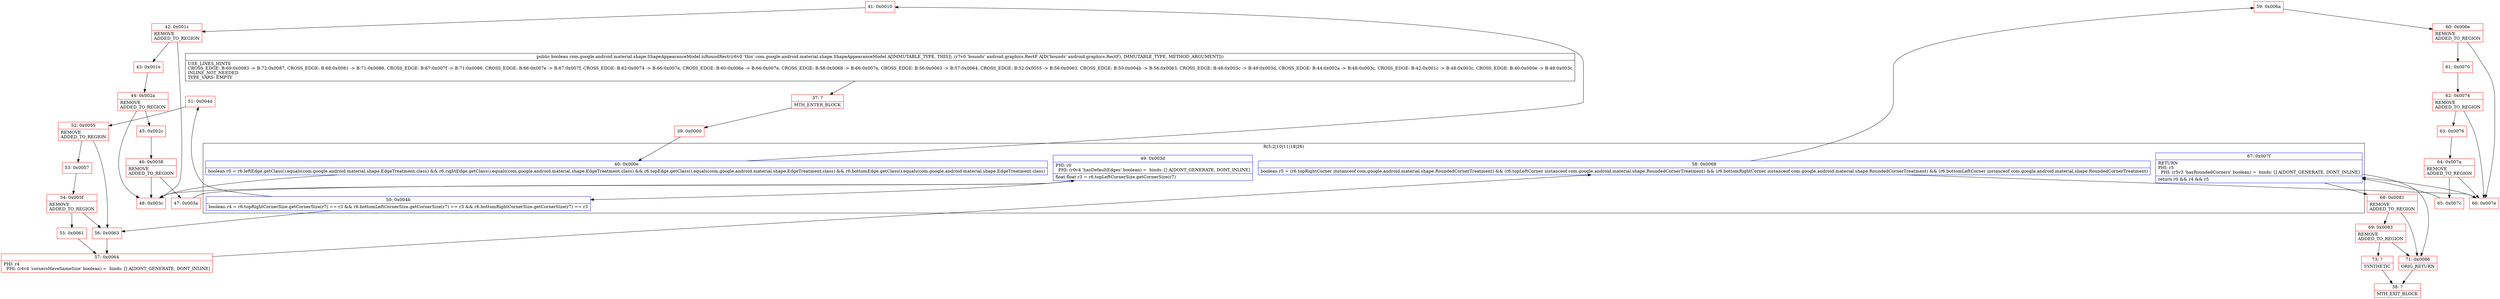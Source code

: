 digraph "CFG forcom.google.android.material.shape.ShapeAppearanceModel.isRoundRect(Landroid\/graphics\/RectF;)Z" {
subgraph cluster_Region_351260281 {
label = "R(5:2|10|11|18|26)";
node [shape=record,color=blue];
Node_40 [shape=record,label="{40\:\ 0x000e|boolean r0 = r6.leftEdge.getClass().equals(com.google.android.material.shape.EdgeTreatment.class) && r6.rightEdge.getClass().equals(com.google.android.material.shape.EdgeTreatment.class) && r6.topEdge.getClass().equals(com.google.android.material.shape.EdgeTreatment.class) && r6.bottomEdge.getClass().equals(com.google.android.material.shape.EdgeTreatment.class)\l}"];
Node_49 [shape=record,label="{49\:\ 0x003d|PHI: r0 \l  PHI: (r0v4 'hasDefaultEdges' boolean) =  binds: [] A[DONT_GENERATE, DONT_INLINE]\l|float float r3 = r6.topLeftCornerSize.getCornerSize(r7)\l}"];
Node_50 [shape=record,label="{50\:\ 0x004b|boolean r4 = r6.topRightCornerSize.getCornerSize(r7) == r3 && r6.bottomLeftCornerSize.getCornerSize(r7) == r3 && r6.bottomRightCornerSize.getCornerSize(r7) == r3\l}"];
Node_58 [shape=record,label="{58\:\ 0x0068|boolean r5 = (r6.topRightCorner instanceof com.google.android.material.shape.RoundedCornerTreatment) && (r6.topLeftCorner instanceof com.google.android.material.shape.RoundedCornerTreatment) && (r6.bottomRightCorner instanceof com.google.android.material.shape.RoundedCornerTreatment) && (r6.bottomLeftCorner instanceof com.google.android.material.shape.RoundedCornerTreatment)\l}"];
Node_67 [shape=record,label="{67\:\ 0x007f|RETURN\lPHI: r5 \l  PHI: (r5v3 'hasRoundedCorners' boolean) =  binds: [] A[DONT_GENERATE, DONT_INLINE]\l|return r0 && r4 && r5\l}"];
}
Node_37 [shape=record,color=red,label="{37\:\ ?|MTH_ENTER_BLOCK\l}"];
Node_39 [shape=record,color=red,label="{39\:\ 0x0000}"];
Node_41 [shape=record,color=red,label="{41\:\ 0x0010}"];
Node_42 [shape=record,color=red,label="{42\:\ 0x001c|REMOVE\lADDED_TO_REGION\l}"];
Node_43 [shape=record,color=red,label="{43\:\ 0x001e}"];
Node_44 [shape=record,color=red,label="{44\:\ 0x002a|REMOVE\lADDED_TO_REGION\l}"];
Node_45 [shape=record,color=red,label="{45\:\ 0x002c}"];
Node_46 [shape=record,color=red,label="{46\:\ 0x0038|REMOVE\lADDED_TO_REGION\l}"];
Node_47 [shape=record,color=red,label="{47\:\ 0x003a}"];
Node_51 [shape=record,color=red,label="{51\:\ 0x004d}"];
Node_52 [shape=record,color=red,label="{52\:\ 0x0055|REMOVE\lADDED_TO_REGION\l}"];
Node_53 [shape=record,color=red,label="{53\:\ 0x0057}"];
Node_54 [shape=record,color=red,label="{54\:\ 0x005f|REMOVE\lADDED_TO_REGION\l}"];
Node_55 [shape=record,color=red,label="{55\:\ 0x0061}"];
Node_57 [shape=record,color=red,label="{57\:\ 0x0064|PHI: r4 \l  PHI: (r4v4 'cornersHaveSameSize' boolean) =  binds: [] A[DONT_GENERATE, DONT_INLINE]\l}"];
Node_59 [shape=record,color=red,label="{59\:\ 0x006a}"];
Node_60 [shape=record,color=red,label="{60\:\ 0x006e|REMOVE\lADDED_TO_REGION\l}"];
Node_61 [shape=record,color=red,label="{61\:\ 0x0070}"];
Node_62 [shape=record,color=red,label="{62\:\ 0x0074|REMOVE\lADDED_TO_REGION\l}"];
Node_63 [shape=record,color=red,label="{63\:\ 0x0076}"];
Node_64 [shape=record,color=red,label="{64\:\ 0x007a|REMOVE\lADDED_TO_REGION\l}"];
Node_65 [shape=record,color=red,label="{65\:\ 0x007c}"];
Node_68 [shape=record,color=red,label="{68\:\ 0x0081|REMOVE\lADDED_TO_REGION\l}"];
Node_69 [shape=record,color=red,label="{69\:\ 0x0083|REMOVE\lADDED_TO_REGION\l}"];
Node_73 [shape=record,color=red,label="{73\:\ ?|SYNTHETIC\l}"];
Node_38 [shape=record,color=red,label="{38\:\ ?|MTH_EXIT_BLOCK\l}"];
Node_71 [shape=record,color=red,label="{71\:\ 0x0086|ORIG_RETURN\l}"];
Node_66 [shape=record,color=red,label="{66\:\ 0x007e}"];
Node_56 [shape=record,color=red,label="{56\:\ 0x0063}"];
Node_48 [shape=record,color=red,label="{48\:\ 0x003c}"];
MethodNode[shape=record,label="{public boolean com.google.android.material.shape.ShapeAppearanceModel.isRoundRect((r6v0 'this' com.google.android.material.shape.ShapeAppearanceModel A[IMMUTABLE_TYPE, THIS]), (r7v0 'bounds' android.graphics.RectF A[D('bounds' android.graphics.RectF), IMMUTABLE_TYPE, METHOD_ARGUMENT]))  | USE_LINES_HINTS\lCROSS_EDGE: B:69:0x0083 \-\> B:72:0x0087, CROSS_EDGE: B:68:0x0081 \-\> B:71:0x0086, CROSS_EDGE: B:67:0x007f \-\> B:71:0x0086, CROSS_EDGE: B:66:0x007e \-\> B:67:0x007f, CROSS_EDGE: B:62:0x0074 \-\> B:66:0x007e, CROSS_EDGE: B:60:0x006e \-\> B:66:0x007e, CROSS_EDGE: B:58:0x0068 \-\> B:66:0x007e, CROSS_EDGE: B:56:0x0063 \-\> B:57:0x0064, CROSS_EDGE: B:52:0x0055 \-\> B:56:0x0063, CROSS_EDGE: B:50:0x004b \-\> B:56:0x0063, CROSS_EDGE: B:48:0x003c \-\> B:49:0x003d, CROSS_EDGE: B:44:0x002a \-\> B:48:0x003c, CROSS_EDGE: B:42:0x001c \-\> B:48:0x003c, CROSS_EDGE: B:40:0x000e \-\> B:48:0x003c\lINLINE_NOT_NEEDED\lTYPE_VARS: EMPTY\l}"];
MethodNode -> Node_37;Node_40 -> Node_41;
Node_40 -> Node_48;
Node_49 -> Node_50;
Node_50 -> Node_51;
Node_50 -> Node_56;
Node_58 -> Node_59;
Node_58 -> Node_66;
Node_67 -> Node_68;
Node_67 -> Node_71;
Node_37 -> Node_39;
Node_39 -> Node_40;
Node_41 -> Node_42;
Node_42 -> Node_43;
Node_42 -> Node_48;
Node_43 -> Node_44;
Node_44 -> Node_45;
Node_44 -> Node_48;
Node_45 -> Node_46;
Node_46 -> Node_47;
Node_46 -> Node_48;
Node_47 -> Node_49;
Node_51 -> Node_52;
Node_52 -> Node_53;
Node_52 -> Node_56;
Node_53 -> Node_54;
Node_54 -> Node_55;
Node_54 -> Node_56;
Node_55 -> Node_57;
Node_57 -> Node_58;
Node_59 -> Node_60;
Node_60 -> Node_61;
Node_60 -> Node_66;
Node_61 -> Node_62;
Node_62 -> Node_63;
Node_62 -> Node_66;
Node_63 -> Node_64;
Node_64 -> Node_65;
Node_64 -> Node_66;
Node_65 -> Node_67;
Node_68 -> Node_69;
Node_68 -> Node_71;
Node_69 -> Node_71;
Node_69 -> Node_73;
Node_73 -> Node_38;
Node_71 -> Node_38;
Node_66 -> Node_67;
Node_56 -> Node_57;
Node_48 -> Node_49;
}

